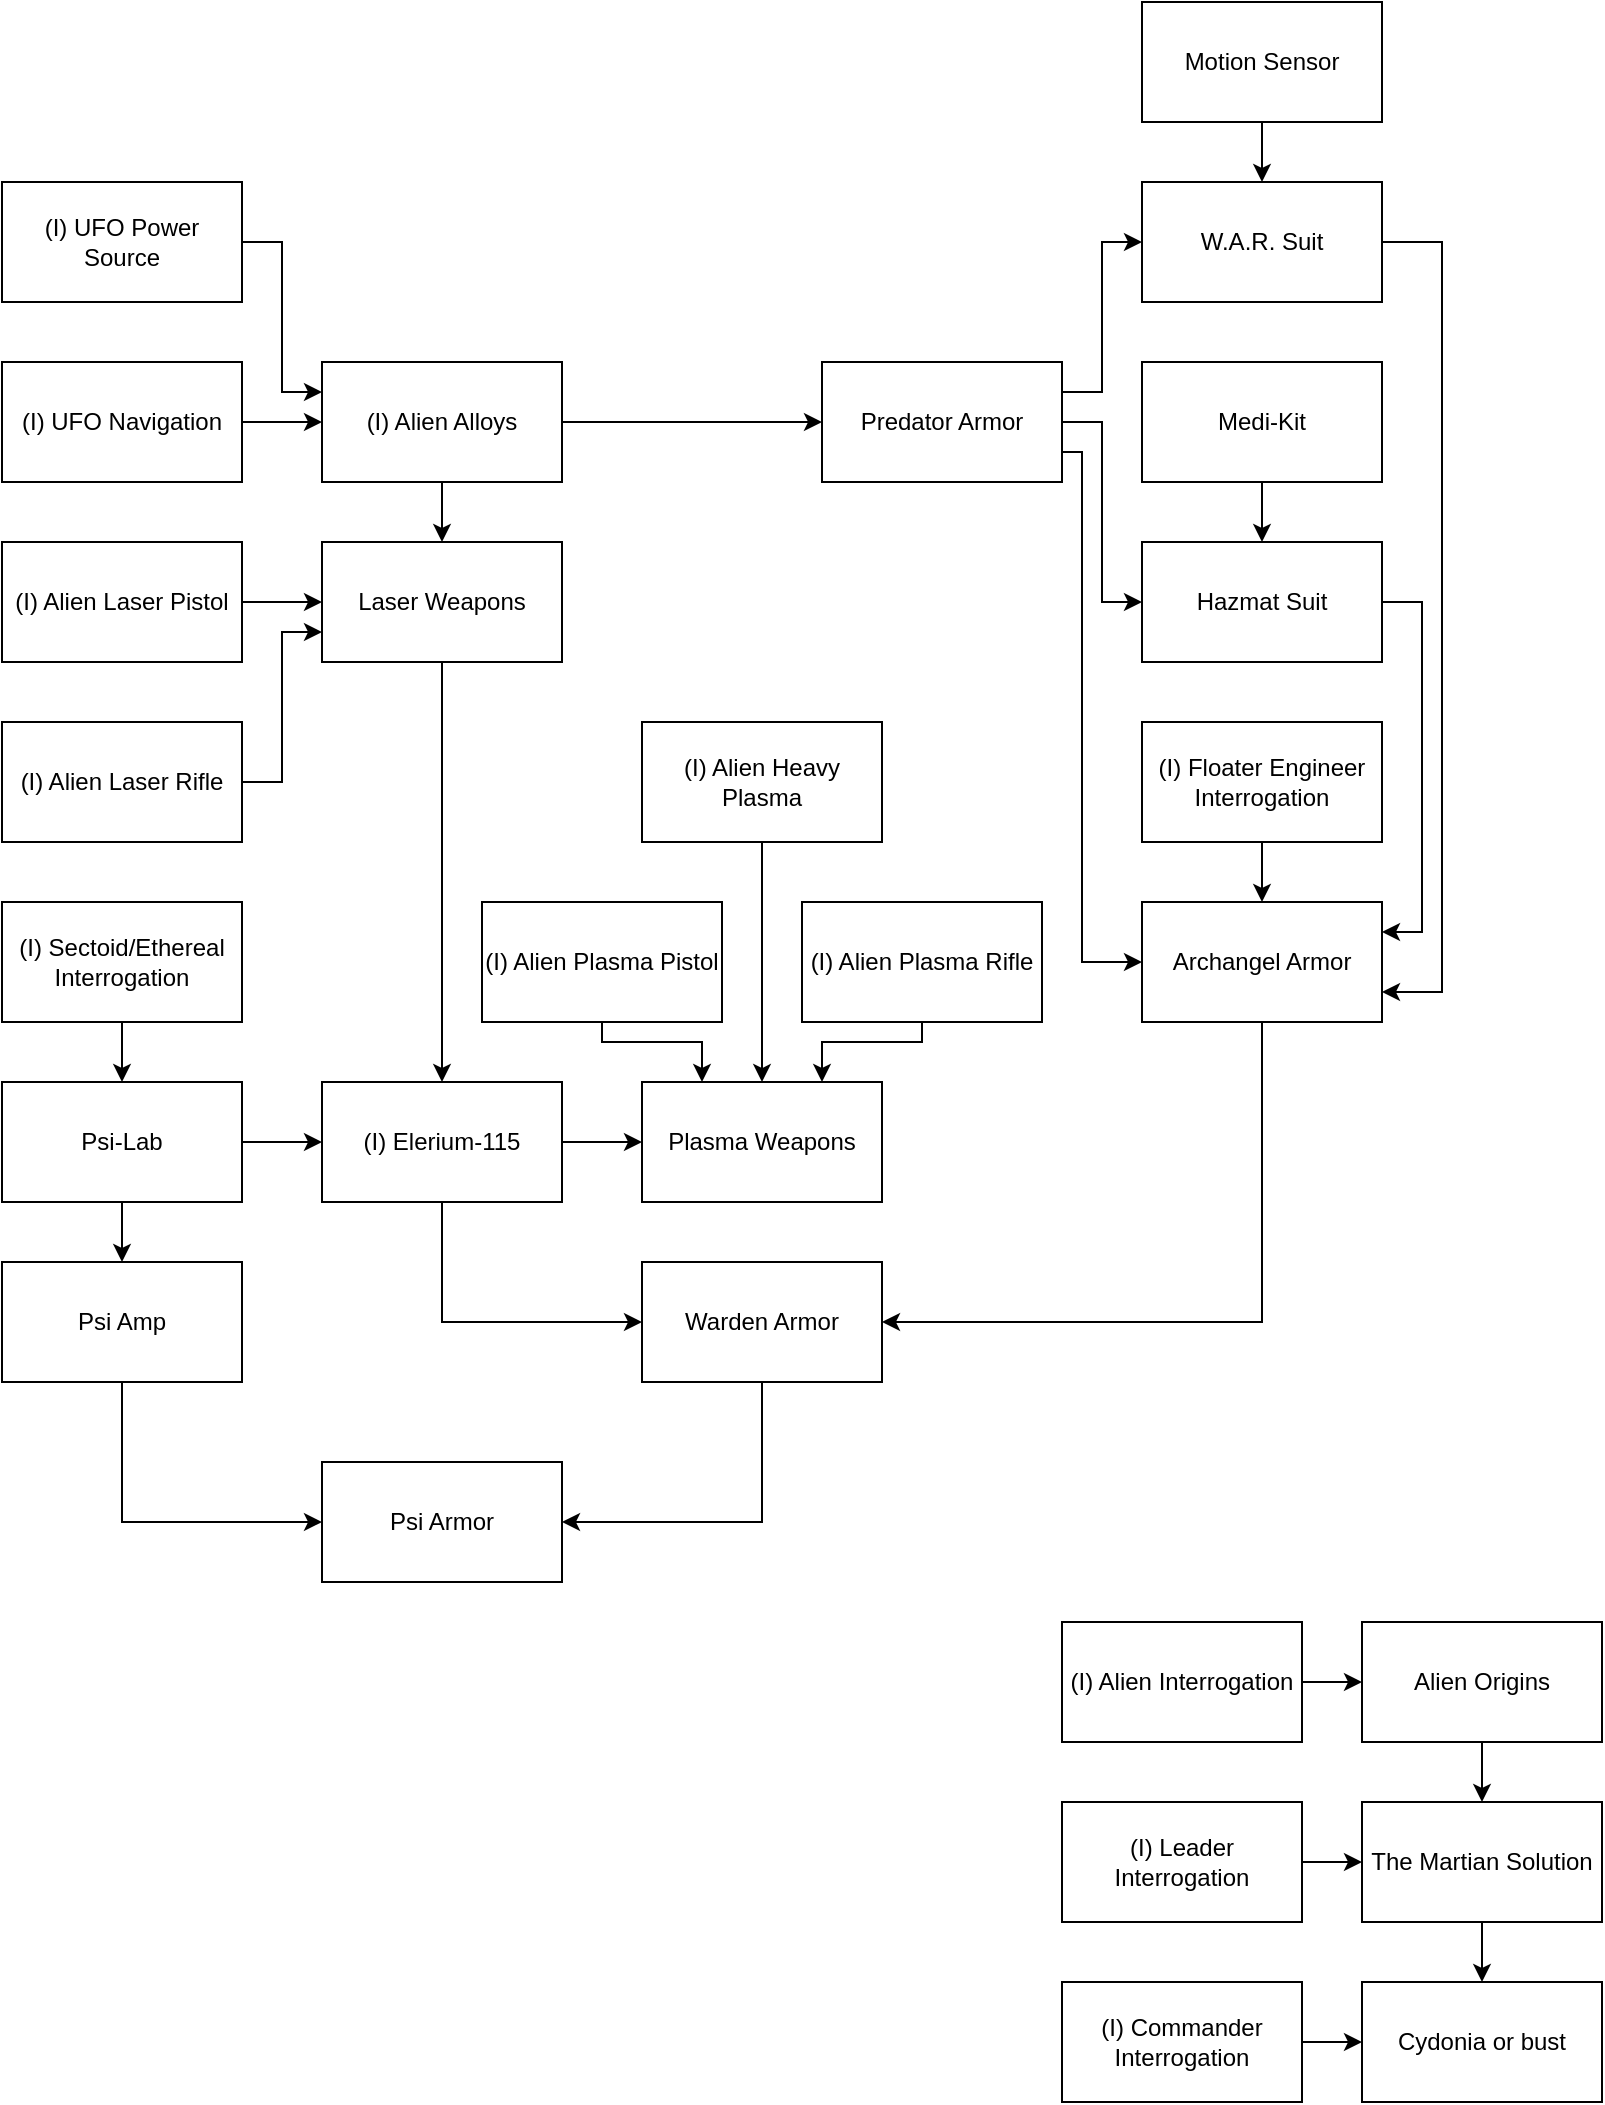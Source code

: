 <mxfile version="12.7.9" type="google"><diagram id="aRl77VIILlVs5yuyIzZT" name="Page-1"><mxGraphModel dx="904" dy="528" grid="1" gridSize="10" guides="1" tooltips="1" connect="1" arrows="1" fold="1" page="1" pageScale="1" pageWidth="827" pageHeight="1169" math="0" shadow="0"><root><mxCell id="0"/><mxCell id="1" parent="0"/><mxCell id="E4U3BRDTGhwyxZy82b85-37" style="edgeStyle=orthogonalEdgeStyle;rounded=0;orthogonalLoop=1;jettySize=auto;html=1;" edge="1" parent="1" source="E4U3BRDTGhwyxZy82b85-1" target="E4U3BRDTGhwyxZy82b85-34"><mxGeometry relative="1" as="geometry"/></mxCell><mxCell id="E4U3BRDTGhwyxZy82b85-1" value="Medi-Kit" style="rounded=0;whiteSpace=wrap;html=1;" vertex="1" parent="1"><mxGeometry x="580" y="280" width="120" height="60" as="geometry"/></mxCell><mxCell id="E4U3BRDTGhwyxZy82b85-35" style="edgeStyle=orthogonalEdgeStyle;rounded=0;orthogonalLoop=1;jettySize=auto;html=1;entryX=0.5;entryY=0;entryDx=0;entryDy=0;" edge="1" parent="1" source="E4U3BRDTGhwyxZy82b85-2" target="E4U3BRDTGhwyxZy82b85-33"><mxGeometry relative="1" as="geometry"/></mxCell><mxCell id="E4U3BRDTGhwyxZy82b85-2" value="Motion Sensor" style="rounded=0;whiteSpace=wrap;html=1;" vertex="1" parent="1"><mxGeometry x="580" y="100" width="120" height="60" as="geometry"/></mxCell><mxCell id="E4U3BRDTGhwyxZy82b85-10" style="edgeStyle=orthogonalEdgeStyle;rounded=0;orthogonalLoop=1;jettySize=auto;html=1;" edge="1" parent="1" source="E4U3BRDTGhwyxZy82b85-3" target="E4U3BRDTGhwyxZy82b85-9"><mxGeometry relative="1" as="geometry"/></mxCell><mxCell id="E4U3BRDTGhwyxZy82b85-16" style="edgeStyle=orthogonalEdgeStyle;rounded=0;orthogonalLoop=1;jettySize=auto;html=1;entryX=0;entryY=0.5;entryDx=0;entryDy=0;" edge="1" parent="1" source="E4U3BRDTGhwyxZy82b85-3" target="E4U3BRDTGhwyxZy82b85-15"><mxGeometry relative="1" as="geometry"/></mxCell><mxCell id="E4U3BRDTGhwyxZy82b85-3" value="(I) Alien Alloys" style="rounded=0;whiteSpace=wrap;html=1;" vertex="1" parent="1"><mxGeometry x="170" y="280" width="120" height="60" as="geometry"/></mxCell><mxCell id="E4U3BRDTGhwyxZy82b85-8" style="edgeStyle=orthogonalEdgeStyle;rounded=0;orthogonalLoop=1;jettySize=auto;html=1;entryX=0;entryY=0.5;entryDx=0;entryDy=0;" edge="1" parent="1" source="E4U3BRDTGhwyxZy82b85-4" target="E4U3BRDTGhwyxZy82b85-3"><mxGeometry relative="1" as="geometry"/></mxCell><mxCell id="E4U3BRDTGhwyxZy82b85-4" value="(I) UFO Navigation" style="rounded=0;whiteSpace=wrap;html=1;" vertex="1" parent="1"><mxGeometry x="10" y="280" width="120" height="60" as="geometry"/></mxCell><mxCell id="E4U3BRDTGhwyxZy82b85-7" style="edgeStyle=orthogonalEdgeStyle;rounded=0;orthogonalLoop=1;jettySize=auto;html=1;entryX=0;entryY=0.25;entryDx=0;entryDy=0;" edge="1" parent="1" source="E4U3BRDTGhwyxZy82b85-5" target="E4U3BRDTGhwyxZy82b85-3"><mxGeometry relative="1" as="geometry"/></mxCell><mxCell id="E4U3BRDTGhwyxZy82b85-5" value="(I) UFO Power Source" style="rounded=0;whiteSpace=wrap;html=1;" vertex="1" parent="1"><mxGeometry x="10" y="190" width="120" height="60" as="geometry"/></mxCell><mxCell id="E4U3BRDTGhwyxZy82b85-18" style="edgeStyle=orthogonalEdgeStyle;rounded=0;orthogonalLoop=1;jettySize=auto;html=1;" edge="1" parent="1" source="E4U3BRDTGhwyxZy82b85-9" target="E4U3BRDTGhwyxZy82b85-17"><mxGeometry relative="1" as="geometry"/></mxCell><mxCell id="E4U3BRDTGhwyxZy82b85-9" value="Laser Weapons" style="rounded=0;whiteSpace=wrap;html=1;" vertex="1" parent="1"><mxGeometry x="170" y="370" width="120" height="60" as="geometry"/></mxCell><mxCell id="E4U3BRDTGhwyxZy82b85-13" style="edgeStyle=orthogonalEdgeStyle;rounded=0;orthogonalLoop=1;jettySize=auto;html=1;entryX=0;entryY=0.5;entryDx=0;entryDy=0;" edge="1" parent="1" source="E4U3BRDTGhwyxZy82b85-11" target="E4U3BRDTGhwyxZy82b85-9"><mxGeometry relative="1" as="geometry"/></mxCell><mxCell id="E4U3BRDTGhwyxZy82b85-11" value="(I) Alien Laser Pistol" style="rounded=0;whiteSpace=wrap;html=1;" vertex="1" parent="1"><mxGeometry x="10" y="370" width="120" height="60" as="geometry"/></mxCell><mxCell id="E4U3BRDTGhwyxZy82b85-14" style="edgeStyle=orthogonalEdgeStyle;rounded=0;orthogonalLoop=1;jettySize=auto;html=1;entryX=0;entryY=0.75;entryDx=0;entryDy=0;exitX=1;exitY=0.5;exitDx=0;exitDy=0;" edge="1" parent="1" source="E4U3BRDTGhwyxZy82b85-12" target="E4U3BRDTGhwyxZy82b85-9"><mxGeometry relative="1" as="geometry"><Array as="points"><mxPoint x="150" y="490"/><mxPoint x="150" y="415"/></Array></mxGeometry></mxCell><mxCell id="E4U3BRDTGhwyxZy82b85-12" value="(I) Alien Laser Rifle" style="rounded=0;whiteSpace=wrap;html=1;" vertex="1" parent="1"><mxGeometry x="10" y="460" width="120" height="60" as="geometry"/></mxCell><mxCell id="E4U3BRDTGhwyxZy82b85-36" style="edgeStyle=orthogonalEdgeStyle;rounded=0;orthogonalLoop=1;jettySize=auto;html=1;exitX=1;exitY=0.25;exitDx=0;exitDy=0;entryX=0;entryY=0.5;entryDx=0;entryDy=0;" edge="1" parent="1" source="E4U3BRDTGhwyxZy82b85-15" target="E4U3BRDTGhwyxZy82b85-33"><mxGeometry relative="1" as="geometry"><Array as="points"><mxPoint x="560" y="295"/><mxPoint x="560" y="220"/></Array></mxGeometry></mxCell><mxCell id="E4U3BRDTGhwyxZy82b85-38" style="edgeStyle=orthogonalEdgeStyle;rounded=0;orthogonalLoop=1;jettySize=auto;html=1;entryX=0;entryY=0.5;entryDx=0;entryDy=0;exitX=1;exitY=0.5;exitDx=0;exitDy=0;" edge="1" parent="1" source="E4U3BRDTGhwyxZy82b85-15" target="E4U3BRDTGhwyxZy82b85-34"><mxGeometry relative="1" as="geometry"/></mxCell><mxCell id="E4U3BRDTGhwyxZy82b85-42" style="edgeStyle=orthogonalEdgeStyle;rounded=0;orthogonalLoop=1;jettySize=auto;html=1;entryX=0;entryY=0.5;entryDx=0;entryDy=0;exitX=1;exitY=0.75;exitDx=0;exitDy=0;" edge="1" parent="1" source="E4U3BRDTGhwyxZy82b85-15" target="E4U3BRDTGhwyxZy82b85-40"><mxGeometry relative="1" as="geometry"><Array as="points"><mxPoint x="550" y="325"/><mxPoint x="550" y="580"/></Array></mxGeometry></mxCell><mxCell id="E4U3BRDTGhwyxZy82b85-15" value="Predator Armor" style="rounded=0;whiteSpace=wrap;html=1;" vertex="1" parent="1"><mxGeometry x="420" y="280" width="120" height="60" as="geometry"/></mxCell><mxCell id="E4U3BRDTGhwyxZy82b85-26" style="edgeStyle=orthogonalEdgeStyle;rounded=0;orthogonalLoop=1;jettySize=auto;html=1;" edge="1" parent="1" source="E4U3BRDTGhwyxZy82b85-17" target="E4U3BRDTGhwyxZy82b85-25"><mxGeometry relative="1" as="geometry"/></mxCell><mxCell id="E4U3BRDTGhwyxZy82b85-47" style="edgeStyle=orthogonalEdgeStyle;rounded=0;orthogonalLoop=1;jettySize=auto;html=1;entryX=0;entryY=0.5;entryDx=0;entryDy=0;exitX=0.5;exitY=1;exitDx=0;exitDy=0;" edge="1" parent="1" source="E4U3BRDTGhwyxZy82b85-17" target="E4U3BRDTGhwyxZy82b85-46"><mxGeometry relative="1" as="geometry"/></mxCell><mxCell id="E4U3BRDTGhwyxZy82b85-17" value="(I) Elerium-115" style="rounded=0;whiteSpace=wrap;html=1;" vertex="1" parent="1"><mxGeometry x="170" y="640" width="120" height="60" as="geometry"/></mxCell><mxCell id="E4U3BRDTGhwyxZy82b85-22" style="edgeStyle=orthogonalEdgeStyle;rounded=0;orthogonalLoop=1;jettySize=auto;html=1;entryX=0;entryY=0.5;entryDx=0;entryDy=0;" edge="1" parent="1" source="E4U3BRDTGhwyxZy82b85-19" target="E4U3BRDTGhwyxZy82b85-17"><mxGeometry relative="1" as="geometry"/></mxCell><mxCell id="E4U3BRDTGhwyxZy82b85-24" style="edgeStyle=orthogonalEdgeStyle;rounded=0;orthogonalLoop=1;jettySize=auto;html=1;" edge="1" parent="1" source="E4U3BRDTGhwyxZy82b85-19" target="E4U3BRDTGhwyxZy82b85-23"><mxGeometry relative="1" as="geometry"/></mxCell><mxCell id="E4U3BRDTGhwyxZy82b85-19" value="Psi-Lab" style="rounded=0;whiteSpace=wrap;html=1;" vertex="1" parent="1"><mxGeometry x="10" y="640" width="120" height="60" as="geometry"/></mxCell><mxCell id="E4U3BRDTGhwyxZy82b85-21" style="edgeStyle=orthogonalEdgeStyle;rounded=0;orthogonalLoop=1;jettySize=auto;html=1;" edge="1" parent="1" source="E4U3BRDTGhwyxZy82b85-20" target="E4U3BRDTGhwyxZy82b85-19"><mxGeometry relative="1" as="geometry"/></mxCell><mxCell id="E4U3BRDTGhwyxZy82b85-20" value="(I) Sectoid/Ethereal&lt;br&gt;Interrogation" style="rounded=0;whiteSpace=wrap;html=1;" vertex="1" parent="1"><mxGeometry x="10" y="550" width="120" height="60" as="geometry"/></mxCell><mxCell id="E4U3BRDTGhwyxZy82b85-50" style="edgeStyle=orthogonalEdgeStyle;rounded=0;orthogonalLoop=1;jettySize=auto;html=1;entryX=0;entryY=0.5;entryDx=0;entryDy=0;exitX=0.5;exitY=1;exitDx=0;exitDy=0;" edge="1" parent="1" source="E4U3BRDTGhwyxZy82b85-23" target="E4U3BRDTGhwyxZy82b85-49"><mxGeometry relative="1" as="geometry"/></mxCell><mxCell id="E4U3BRDTGhwyxZy82b85-23" value="Psi Amp" style="rounded=0;whiteSpace=wrap;html=1;" vertex="1" parent="1"><mxGeometry x="10" y="730" width="120" height="60" as="geometry"/></mxCell><mxCell id="E4U3BRDTGhwyxZy82b85-25" value="Plasma Weapons" style="rounded=0;whiteSpace=wrap;html=1;" vertex="1" parent="1"><mxGeometry x="330" y="640" width="120" height="60" as="geometry"/></mxCell><mxCell id="E4U3BRDTGhwyxZy82b85-32" style="edgeStyle=orthogonalEdgeStyle;rounded=0;orthogonalLoop=1;jettySize=auto;html=1;entryX=0.25;entryY=0;entryDx=0;entryDy=0;" edge="1" parent="1" source="E4U3BRDTGhwyxZy82b85-27" target="E4U3BRDTGhwyxZy82b85-25"><mxGeometry relative="1" as="geometry"><Array as="points"><mxPoint x="310" y="620"/><mxPoint x="360" y="620"/></Array></mxGeometry></mxCell><mxCell id="E4U3BRDTGhwyxZy82b85-27" value="(I) Alien Plasma Pistol" style="rounded=0;whiteSpace=wrap;html=1;" vertex="1" parent="1"><mxGeometry x="250" y="550" width="120" height="60" as="geometry"/></mxCell><mxCell id="E4U3BRDTGhwyxZy82b85-31" style="edgeStyle=orthogonalEdgeStyle;rounded=0;orthogonalLoop=1;jettySize=auto;html=1;entryX=0.75;entryY=0;entryDx=0;entryDy=0;exitX=0.5;exitY=1;exitDx=0;exitDy=0;" edge="1" parent="1" source="E4U3BRDTGhwyxZy82b85-28" target="E4U3BRDTGhwyxZy82b85-25"><mxGeometry relative="1" as="geometry"><Array as="points"><mxPoint x="470" y="620"/><mxPoint x="420" y="620"/></Array></mxGeometry></mxCell><mxCell id="E4U3BRDTGhwyxZy82b85-28" value="(I) Alien Plasma Rifle" style="rounded=0;whiteSpace=wrap;html=1;" vertex="1" parent="1"><mxGeometry x="410" y="550" width="120" height="60" as="geometry"/></mxCell><mxCell id="E4U3BRDTGhwyxZy82b85-30" style="edgeStyle=orthogonalEdgeStyle;rounded=0;orthogonalLoop=1;jettySize=auto;html=1;exitX=0.5;exitY=1;exitDx=0;exitDy=0;" edge="1" parent="1" source="E4U3BRDTGhwyxZy82b85-29"><mxGeometry relative="1" as="geometry"><mxPoint x="390" y="640" as="targetPoint"/><Array as="points"/></mxGeometry></mxCell><mxCell id="E4U3BRDTGhwyxZy82b85-29" value="(I) Alien Heavy Plasma" style="rounded=0;whiteSpace=wrap;html=1;" vertex="1" parent="1"><mxGeometry x="330" y="460" width="120" height="60" as="geometry"/></mxCell><mxCell id="E4U3BRDTGhwyxZy82b85-45" style="edgeStyle=orthogonalEdgeStyle;rounded=0;orthogonalLoop=1;jettySize=auto;html=1;entryX=1;entryY=0.75;entryDx=0;entryDy=0;" edge="1" parent="1" source="E4U3BRDTGhwyxZy82b85-33" target="E4U3BRDTGhwyxZy82b85-40"><mxGeometry relative="1" as="geometry"><Array as="points"><mxPoint x="730" y="220"/><mxPoint x="730" y="595"/></Array></mxGeometry></mxCell><mxCell id="E4U3BRDTGhwyxZy82b85-33" value="W.A.R. Suit" style="rounded=0;whiteSpace=wrap;html=1;" vertex="1" parent="1"><mxGeometry x="580" y="190" width="120" height="60" as="geometry"/></mxCell><mxCell id="E4U3BRDTGhwyxZy82b85-44" style="edgeStyle=orthogonalEdgeStyle;rounded=0;orthogonalLoop=1;jettySize=auto;html=1;entryX=1;entryY=0.25;entryDx=0;entryDy=0;" edge="1" parent="1" source="E4U3BRDTGhwyxZy82b85-34" target="E4U3BRDTGhwyxZy82b85-40"><mxGeometry relative="1" as="geometry"><Array as="points"><mxPoint x="720" y="400"/><mxPoint x="720" y="565"/></Array></mxGeometry></mxCell><mxCell id="E4U3BRDTGhwyxZy82b85-34" value="Hazmat Suit" style="rounded=0;whiteSpace=wrap;html=1;" vertex="1" parent="1"><mxGeometry x="580" y="370" width="120" height="60" as="geometry"/></mxCell><mxCell id="E4U3BRDTGhwyxZy82b85-41" style="edgeStyle=orthogonalEdgeStyle;rounded=0;orthogonalLoop=1;jettySize=auto;html=1;" edge="1" parent="1" source="E4U3BRDTGhwyxZy82b85-39" target="E4U3BRDTGhwyxZy82b85-40"><mxGeometry relative="1" as="geometry"/></mxCell><mxCell id="E4U3BRDTGhwyxZy82b85-39" value="(I) Floater Engineer Interrogation" style="rounded=0;whiteSpace=wrap;html=1;" vertex="1" parent="1"><mxGeometry x="580" y="460" width="120" height="60" as="geometry"/></mxCell><mxCell id="E4U3BRDTGhwyxZy82b85-48" style="edgeStyle=orthogonalEdgeStyle;rounded=0;orthogonalLoop=1;jettySize=auto;html=1;entryX=1;entryY=0.5;entryDx=0;entryDy=0;exitX=0.5;exitY=1;exitDx=0;exitDy=0;" edge="1" parent="1" source="E4U3BRDTGhwyxZy82b85-40" target="E4U3BRDTGhwyxZy82b85-46"><mxGeometry relative="1" as="geometry"/></mxCell><mxCell id="E4U3BRDTGhwyxZy82b85-40" value="Archangel Armor" style="rounded=0;whiteSpace=wrap;html=1;" vertex="1" parent="1"><mxGeometry x="580" y="550" width="120" height="60" as="geometry"/></mxCell><mxCell id="E4U3BRDTGhwyxZy82b85-51" style="edgeStyle=orthogonalEdgeStyle;rounded=0;orthogonalLoop=1;jettySize=auto;html=1;entryX=1;entryY=0.5;entryDx=0;entryDy=0;exitX=0.5;exitY=1;exitDx=0;exitDy=0;" edge="1" parent="1" source="E4U3BRDTGhwyxZy82b85-46" target="E4U3BRDTGhwyxZy82b85-49"><mxGeometry relative="1" as="geometry"/></mxCell><mxCell id="E4U3BRDTGhwyxZy82b85-46" value="Warden Armor" style="rounded=0;whiteSpace=wrap;html=1;" vertex="1" parent="1"><mxGeometry x="330" y="730" width="120" height="60" as="geometry"/></mxCell><mxCell id="E4U3BRDTGhwyxZy82b85-49" value="Psi Armor" style="rounded=0;whiteSpace=wrap;html=1;" vertex="1" parent="1"><mxGeometry x="170" y="830" width="120" height="60" as="geometry"/></mxCell><mxCell id="E4U3BRDTGhwyxZy82b85-52" value="Cydonia or bust" style="rounded=0;whiteSpace=wrap;html=1;" vertex="1" parent="1"><mxGeometry x="690" y="1090" width="120" height="60" as="geometry"/></mxCell><mxCell id="E4U3BRDTGhwyxZy82b85-56" style="edgeStyle=orthogonalEdgeStyle;rounded=0;orthogonalLoop=1;jettySize=auto;html=1;" edge="1" parent="1" source="E4U3BRDTGhwyxZy82b85-53" target="E4U3BRDTGhwyxZy82b85-52"><mxGeometry relative="1" as="geometry"/></mxCell><mxCell id="E4U3BRDTGhwyxZy82b85-53" value="The Martian Solution" style="rounded=0;whiteSpace=wrap;html=1;" vertex="1" parent="1"><mxGeometry x="690" y="1000" width="120" height="60" as="geometry"/></mxCell><mxCell id="E4U3BRDTGhwyxZy82b85-55" style="edgeStyle=orthogonalEdgeStyle;rounded=0;orthogonalLoop=1;jettySize=auto;html=1;" edge="1" parent="1" source="E4U3BRDTGhwyxZy82b85-54" target="E4U3BRDTGhwyxZy82b85-52"><mxGeometry relative="1" as="geometry"/></mxCell><mxCell id="E4U3BRDTGhwyxZy82b85-54" value="(I) Commander Interrogation" style="rounded=0;whiteSpace=wrap;html=1;" vertex="1" parent="1"><mxGeometry x="540" y="1090" width="120" height="60" as="geometry"/></mxCell><mxCell id="E4U3BRDTGhwyxZy82b85-58" style="edgeStyle=orthogonalEdgeStyle;rounded=0;orthogonalLoop=1;jettySize=auto;html=1;entryX=0.5;entryY=0;entryDx=0;entryDy=0;" edge="1" parent="1" source="E4U3BRDTGhwyxZy82b85-57" target="E4U3BRDTGhwyxZy82b85-53"><mxGeometry relative="1" as="geometry"/></mxCell><mxCell id="E4U3BRDTGhwyxZy82b85-57" value="Alien Origins" style="rounded=0;whiteSpace=wrap;html=1;" vertex="1" parent="1"><mxGeometry x="690" y="910" width="120" height="60" as="geometry"/></mxCell><mxCell id="E4U3BRDTGhwyxZy82b85-60" style="edgeStyle=orthogonalEdgeStyle;rounded=0;orthogonalLoop=1;jettySize=auto;html=1;entryX=0;entryY=0.5;entryDx=0;entryDy=0;" edge="1" parent="1" source="E4U3BRDTGhwyxZy82b85-59" target="E4U3BRDTGhwyxZy82b85-57"><mxGeometry relative="1" as="geometry"/></mxCell><mxCell id="E4U3BRDTGhwyxZy82b85-59" value="(I) Alien Interrogation" style="rounded=0;whiteSpace=wrap;html=1;" vertex="1" parent="1"><mxGeometry x="540" y="910" width="120" height="60" as="geometry"/></mxCell><mxCell id="E4U3BRDTGhwyxZy82b85-62" style="edgeStyle=orthogonalEdgeStyle;rounded=0;orthogonalLoop=1;jettySize=auto;html=1;entryX=0;entryY=0.5;entryDx=0;entryDy=0;" edge="1" parent="1" source="E4U3BRDTGhwyxZy82b85-61" target="E4U3BRDTGhwyxZy82b85-53"><mxGeometry relative="1" as="geometry"/></mxCell><mxCell id="E4U3BRDTGhwyxZy82b85-61" value="(I) Leader Interrogation" style="rounded=0;whiteSpace=wrap;html=1;" vertex="1" parent="1"><mxGeometry x="540" y="1000" width="120" height="60" as="geometry"/></mxCell></root></mxGraphModel></diagram></mxfile>